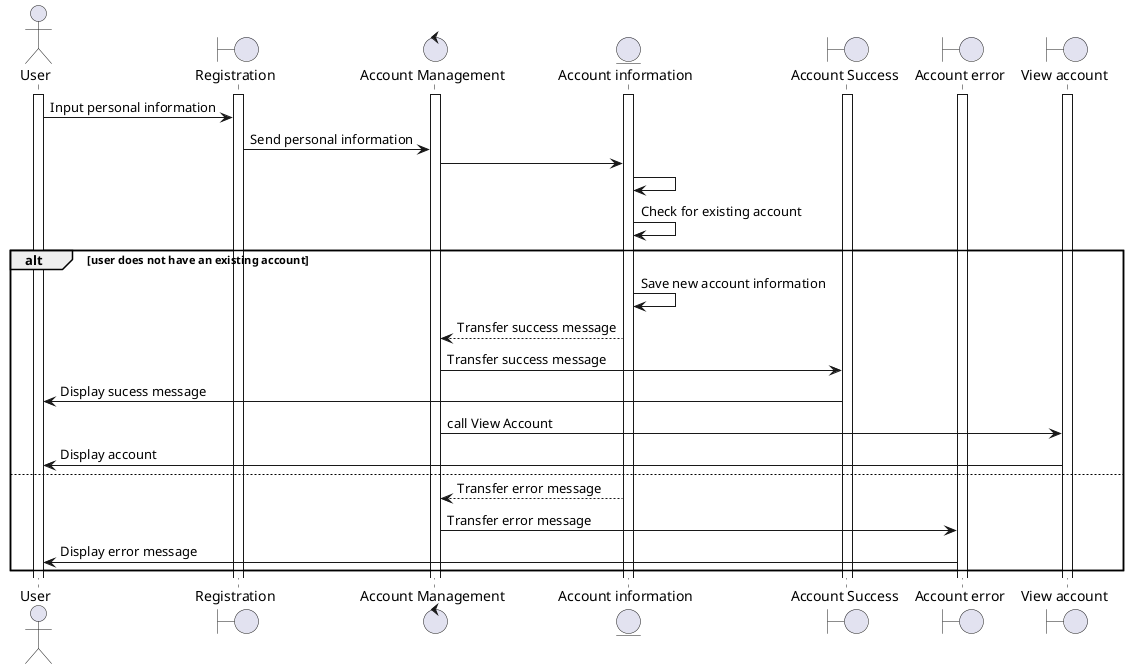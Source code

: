 @startuml

actor User
boundary Registration
control "Account Management"
entity "Account information"
boundary "Account Success"
boundary "Account error"
boundary "View account"

activate User
activate "Account Management"
activate Registration
activate "Account Success"
activate "Account error"
activate "Account information"
activate "View account"



User->Registration: Input personal information
Registration -> "Account Management": Send personal information
"Account Management"->"Account information"
"Account information" -> "Account information"
"Account information" -> "Account information": Check for existing account
alt user does not have an existing account
"Account information" -> "Account information": Save new account information
"Account Management"<--"Account information" : Transfer success message
"Account Management" -> "Account Success": Transfer success message
"Account Success" -> User: Display sucess message
"Account Management" -> "View account": call View Account
"View account" -> User: Display account
else
"Account Management"<--"Account information" : Transfer error message
"Account Management" -> "Account error": Transfer error message
"Account error" -> User: Display error message

end
@enduml